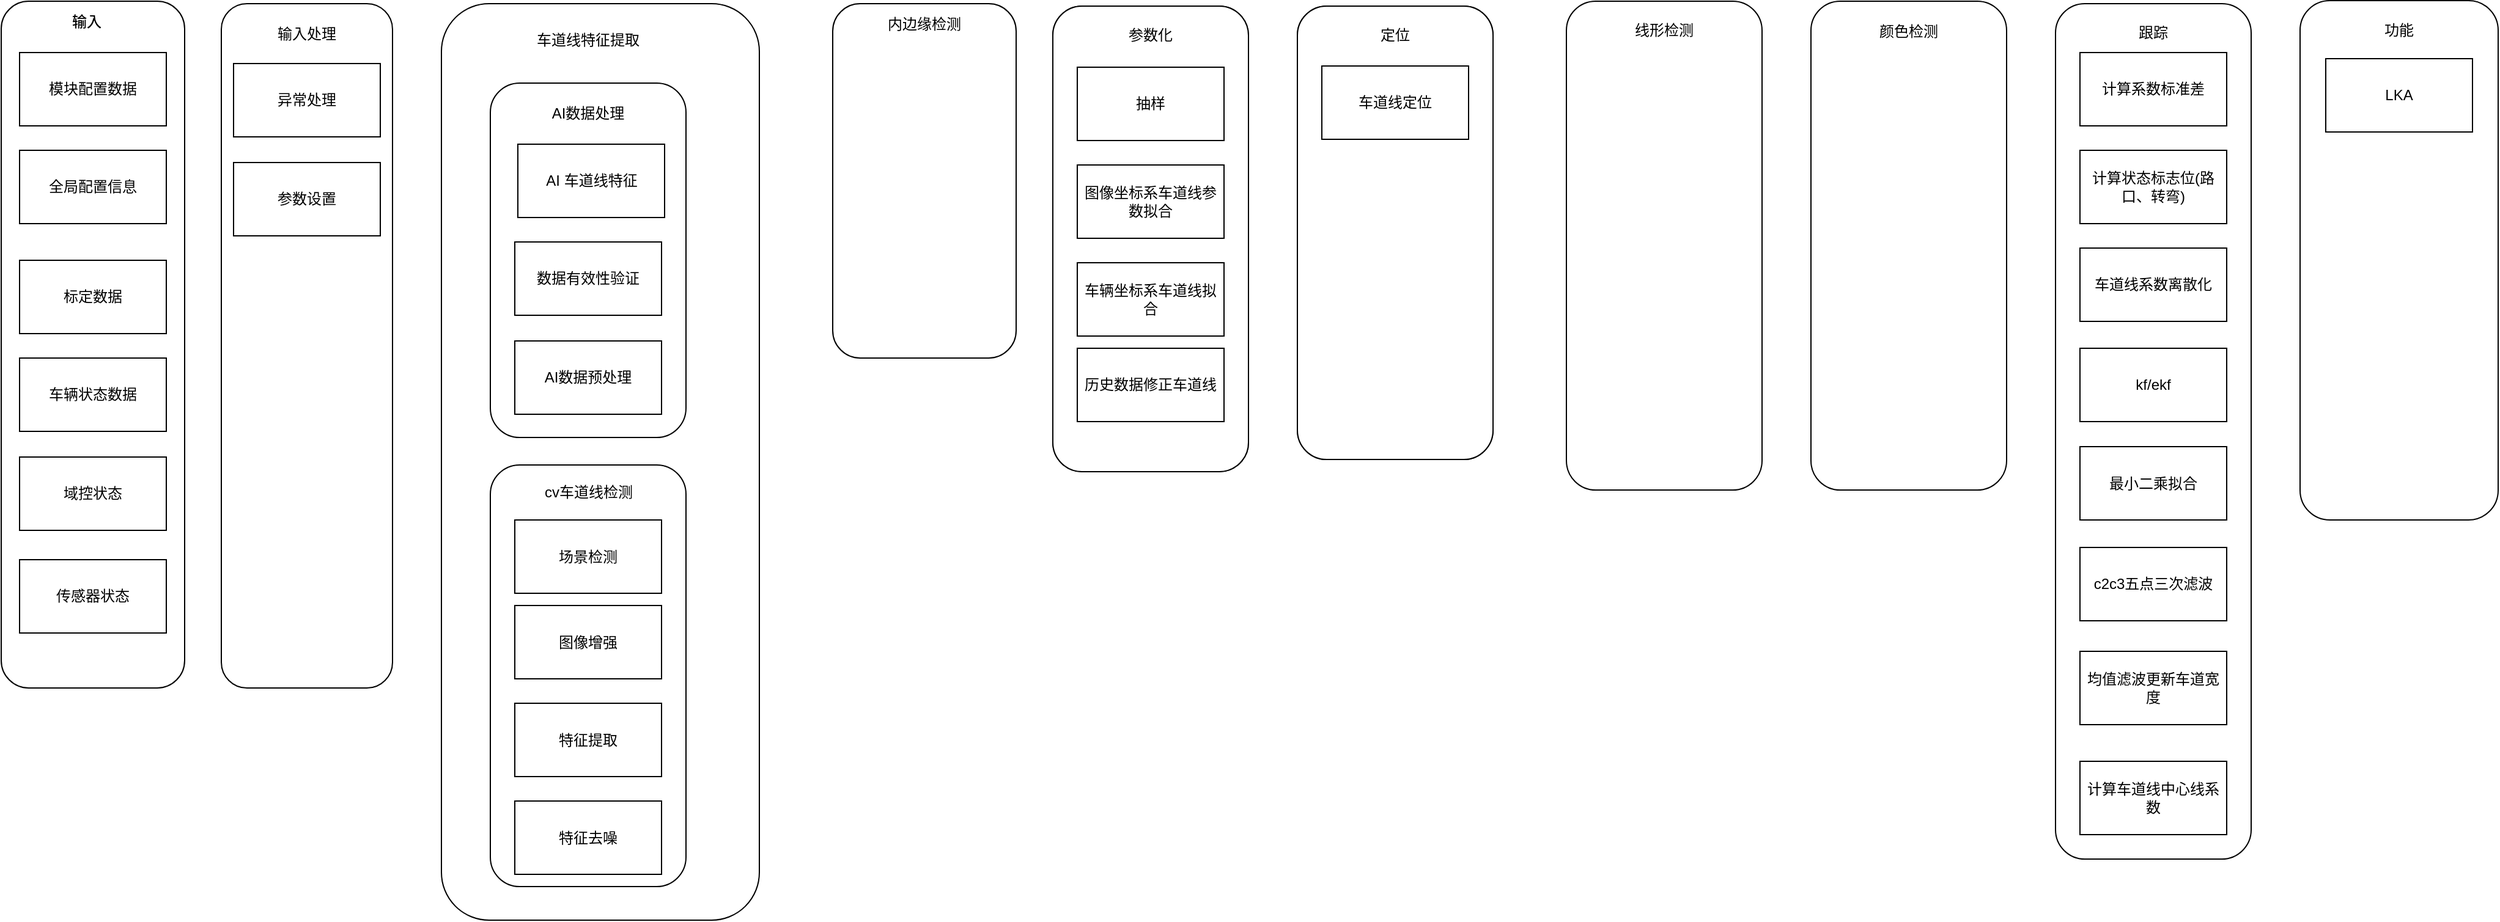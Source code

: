 <mxfile version="16.2.4" type="github">
  <diagram id="SdjUZ_nZgxTXJaho-sEl" name="第 1 页">
    <mxGraphModel dx="1221" dy="631" grid="1" gridSize="10" guides="1" tooltips="1" connect="1" arrows="1" fold="1" page="1" pageScale="1" pageWidth="827" pageHeight="1169" math="0" shadow="0">
      <root>
        <mxCell id="0" />
        <mxCell id="1" parent="0" />
        <mxCell id="K2Hh94zeVfcskBb1O2Ww-45" value="" style="rounded=1;whiteSpace=wrap;html=1;" vertex="1" parent="1">
          <mxGeometry x="480" y="80" width="260" height="750" as="geometry" />
        </mxCell>
        <mxCell id="fKOg9SKyoz2mw3y8TqCJ-18" value="" style="rounded=1;whiteSpace=wrap;html=1;" parent="1" vertex="1">
          <mxGeometry x="120" y="78" width="150" height="562" as="geometry" />
        </mxCell>
        <mxCell id="R1_P9dPjUKiN731K27Q3-37" value="" style="rounded=1;whiteSpace=wrap;html=1;" parent="1" vertex="1">
          <mxGeometry x="1180" y="82" width="160" height="371" as="geometry" />
        </mxCell>
        <mxCell id="R1_P9dPjUKiN731K27Q3-36" value="" style="rounded=1;whiteSpace=wrap;html=1;" parent="1" vertex="1">
          <mxGeometry x="980" y="82" width="160" height="381" as="geometry" />
        </mxCell>
        <mxCell id="R1_P9dPjUKiN731K27Q3-35" value="" style="rounded=1;whiteSpace=wrap;html=1;" parent="1" vertex="1">
          <mxGeometry x="800" y="80" width="150" height="290" as="geometry" />
        </mxCell>
        <mxCell id="R1_P9dPjUKiN731K27Q3-21" value="内边缘检测" style="text;html=1;strokeColor=none;fillColor=none;align=center;verticalAlign=middle;whiteSpace=wrap;rounded=0;" parent="1" vertex="1">
          <mxGeometry x="835" y="82" width="80" height="30" as="geometry" />
        </mxCell>
        <mxCell id="R1_P9dPjUKiN731K27Q3-23" value="参数化" style="text;html=1;strokeColor=none;fillColor=none;align=center;verticalAlign=middle;whiteSpace=wrap;rounded=0;" parent="1" vertex="1">
          <mxGeometry x="1030" y="91" width="60" height="30" as="geometry" />
        </mxCell>
        <mxCell id="R1_P9dPjUKiN731K27Q3-24" value="抽样" style="rounded=0;whiteSpace=wrap;html=1;" parent="1" vertex="1">
          <mxGeometry x="1000" y="132" width="120" height="60" as="geometry" />
        </mxCell>
        <mxCell id="R1_P9dPjUKiN731K27Q3-25" value="图像坐标系车道线参数拟合" style="rounded=0;whiteSpace=wrap;html=1;" parent="1" vertex="1">
          <mxGeometry x="1000" y="212" width="120" height="60" as="geometry" />
        </mxCell>
        <mxCell id="R1_P9dPjUKiN731K27Q3-26" value="车辆坐标系车道线拟合" style="rounded=0;whiteSpace=wrap;html=1;" parent="1" vertex="1">
          <mxGeometry x="1000" y="292" width="120" height="60" as="geometry" />
        </mxCell>
        <mxCell id="R1_P9dPjUKiN731K27Q3-27" value="历史数据修正车道线" style="rounded=0;whiteSpace=wrap;html=1;" parent="1" vertex="1">
          <mxGeometry x="1000" y="362" width="120" height="60" as="geometry" />
        </mxCell>
        <mxCell id="R1_P9dPjUKiN731K27Q3-29" value="定位" style="text;html=1;strokeColor=none;fillColor=none;align=center;verticalAlign=middle;whiteSpace=wrap;rounded=0;" parent="1" vertex="1">
          <mxGeometry x="1230" y="91" width="60" height="30" as="geometry" />
        </mxCell>
        <mxCell id="R1_P9dPjUKiN731K27Q3-30" value="车道线定位" style="rounded=0;whiteSpace=wrap;html=1;" parent="1" vertex="1">
          <mxGeometry x="1200" y="131" width="120" height="60" as="geometry" />
        </mxCell>
        <mxCell id="R1_P9dPjUKiN731K27Q3-42" value="输入" style="text;html=1;strokeColor=none;fillColor=none;align=center;verticalAlign=middle;whiteSpace=wrap;rounded=0;" parent="1" vertex="1">
          <mxGeometry x="160" y="80" width="60" height="30" as="geometry" />
        </mxCell>
        <mxCell id="fKOg9SKyoz2mw3y8TqCJ-1" value="" style="rounded=1;whiteSpace=wrap;html=1;" parent="1" vertex="1">
          <mxGeometry x="1800" y="80" width="160" height="700" as="geometry" />
        </mxCell>
        <mxCell id="fKOg9SKyoz2mw3y8TqCJ-2" value="" style="rounded=1;whiteSpace=wrap;html=1;" parent="1" vertex="1">
          <mxGeometry x="1180" y="82" width="160" height="371" as="geometry" />
        </mxCell>
        <mxCell id="fKOg9SKyoz2mw3y8TqCJ-3" value="" style="rounded=1;whiteSpace=wrap;html=1;" parent="1" vertex="1">
          <mxGeometry x="980" y="82" width="160" height="381" as="geometry" />
        </mxCell>
        <mxCell id="fKOg9SKyoz2mw3y8TqCJ-9" value="参数化" style="text;html=1;strokeColor=none;fillColor=none;align=center;verticalAlign=middle;whiteSpace=wrap;rounded=0;" parent="1" vertex="1">
          <mxGeometry x="1030" y="91" width="60" height="30" as="geometry" />
        </mxCell>
        <mxCell id="fKOg9SKyoz2mw3y8TqCJ-10" value="抽样" style="rounded=0;whiteSpace=wrap;html=1;" parent="1" vertex="1">
          <mxGeometry x="1000" y="132" width="120" height="60" as="geometry" />
        </mxCell>
        <mxCell id="fKOg9SKyoz2mw3y8TqCJ-11" value="图像坐标系车道线参数拟合" style="rounded=0;whiteSpace=wrap;html=1;" parent="1" vertex="1">
          <mxGeometry x="1000" y="212" width="120" height="60" as="geometry" />
        </mxCell>
        <mxCell id="fKOg9SKyoz2mw3y8TqCJ-12" value="车辆坐标系车道线拟合" style="rounded=0;whiteSpace=wrap;html=1;" parent="1" vertex="1">
          <mxGeometry x="1000" y="292" width="120" height="60" as="geometry" />
        </mxCell>
        <mxCell id="fKOg9SKyoz2mw3y8TqCJ-13" value="历史数据修正车道线" style="rounded=0;whiteSpace=wrap;html=1;" parent="1" vertex="1">
          <mxGeometry x="1000" y="362" width="120" height="60" as="geometry" />
        </mxCell>
        <mxCell id="fKOg9SKyoz2mw3y8TqCJ-14" value="定位" style="text;html=1;strokeColor=none;fillColor=none;align=center;verticalAlign=middle;whiteSpace=wrap;rounded=0;" parent="1" vertex="1">
          <mxGeometry x="1230" y="91" width="60" height="30" as="geometry" />
        </mxCell>
        <mxCell id="fKOg9SKyoz2mw3y8TqCJ-15" value="车道线定位" style="rounded=0;whiteSpace=wrap;html=1;" parent="1" vertex="1">
          <mxGeometry x="1200" y="131" width="120" height="60" as="geometry" />
        </mxCell>
        <mxCell id="fKOg9SKyoz2mw3y8TqCJ-16" value="跟踪" style="text;html=1;strokeColor=none;fillColor=none;align=center;verticalAlign=middle;whiteSpace=wrap;rounded=0;" parent="1" vertex="1">
          <mxGeometry x="1850" y="89" width="60" height="30" as="geometry" />
        </mxCell>
        <mxCell id="fKOg9SKyoz2mw3y8TqCJ-19" value="输入" style="text;html=1;strokeColor=none;fillColor=none;align=center;verticalAlign=middle;whiteSpace=wrap;rounded=0;" parent="1" vertex="1">
          <mxGeometry x="160" y="80" width="60" height="30" as="geometry" />
        </mxCell>
        <mxCell id="JcJchZ4IYqSIbsga3KMb-3" value="" style="rounded=1;whiteSpace=wrap;html=1;" parent="1" vertex="1">
          <mxGeometry x="1400" y="78" width="160" height="400" as="geometry" />
        </mxCell>
        <mxCell id="JcJchZ4IYqSIbsga3KMb-4" value="线形检测" style="text;html=1;strokeColor=none;fillColor=none;align=center;verticalAlign=middle;whiteSpace=wrap;rounded=0;" parent="1" vertex="1">
          <mxGeometry x="1450" y="87" width="60" height="30" as="geometry" />
        </mxCell>
        <mxCell id="JcJchZ4IYqSIbsga3KMb-5" value="" style="rounded=1;whiteSpace=wrap;html=1;" parent="1" vertex="1">
          <mxGeometry x="1600" y="78" width="160" height="400" as="geometry" />
        </mxCell>
        <mxCell id="JcJchZ4IYqSIbsga3KMb-6" value="颜色检测" style="text;html=1;strokeColor=none;fillColor=none;align=center;verticalAlign=middle;whiteSpace=wrap;rounded=0;" parent="1" vertex="1">
          <mxGeometry x="1650" y="88" width="60" height="30" as="geometry" />
        </mxCell>
        <mxCell id="JcJchZ4IYqSIbsga3KMb-7" value="" style="rounded=1;whiteSpace=wrap;html=1;" parent="1" vertex="1">
          <mxGeometry x="520" y="457.5" width="160" height="345" as="geometry" />
        </mxCell>
        <mxCell id="K2Hh94zeVfcskBb1O2Ww-1" value="cv车道线检测" style="text;html=1;strokeColor=none;fillColor=none;align=center;verticalAlign=middle;whiteSpace=wrap;rounded=0;" vertex="1" parent="1">
          <mxGeometry x="557.5" y="465" width="85" height="30" as="geometry" />
        </mxCell>
        <mxCell id="K2Hh94zeVfcskBb1O2Ww-13" value="模块配置数据" style="rounded=0;whiteSpace=wrap;html=1;" vertex="1" parent="1">
          <mxGeometry x="135" y="120" width="120" height="60" as="geometry" />
        </mxCell>
        <mxCell id="K2Hh94zeVfcskBb1O2Ww-14" value="全局配置信息" style="rounded=0;whiteSpace=wrap;html=1;" vertex="1" parent="1">
          <mxGeometry x="135" y="200" width="120" height="60" as="geometry" />
        </mxCell>
        <mxCell id="K2Hh94zeVfcskBb1O2Ww-17" value="标定数据" style="rounded=0;whiteSpace=wrap;html=1;" vertex="1" parent="1">
          <mxGeometry x="135" y="290" width="120" height="60" as="geometry" />
        </mxCell>
        <mxCell id="K2Hh94zeVfcskBb1O2Ww-18" value="" style="group" vertex="1" connectable="0" parent="1">
          <mxGeometry x="520" y="145" width="160" height="290" as="geometry" />
        </mxCell>
        <mxCell id="R1_P9dPjUKiN731K27Q3-34" value="" style="rounded=1;whiteSpace=wrap;html=1;" parent="K2Hh94zeVfcskBb1O2Ww-18" vertex="1">
          <mxGeometry width="160" height="290" as="geometry" />
        </mxCell>
        <mxCell id="R1_P9dPjUKiN731K27Q3-12" value="AI数据预处理" style="rounded=0;whiteSpace=wrap;html=1;" parent="K2Hh94zeVfcskBb1O2Ww-18" vertex="1">
          <mxGeometry x="20" y="211" width="120" height="60" as="geometry" />
        </mxCell>
        <mxCell id="R1_P9dPjUKiN731K27Q3-39" value="数据有效性验证" style="rounded=0;whiteSpace=wrap;html=1;" parent="K2Hh94zeVfcskBb1O2Ww-18" vertex="1">
          <mxGeometry x="20" y="130" width="120" height="60" as="geometry" />
        </mxCell>
        <mxCell id="fKOg9SKyoz2mw3y8TqCJ-6" value="AI数据处理" style="text;html=1;strokeColor=none;fillColor=none;align=center;verticalAlign=middle;whiteSpace=wrap;rounded=0;" parent="K2Hh94zeVfcskBb1O2Ww-18" vertex="1">
          <mxGeometry x="40" y="10" width="80" height="30" as="geometry" />
        </mxCell>
        <mxCell id="K2Hh94zeVfcskBb1O2Ww-15" value="AI 车道线特征" style="rounded=0;whiteSpace=wrap;html=1;" vertex="1" parent="K2Hh94zeVfcskBb1O2Ww-18">
          <mxGeometry x="22.5" y="50" width="120" height="60" as="geometry" />
        </mxCell>
        <mxCell id="K2Hh94zeVfcskBb1O2Ww-24" value="场景检测" style="rounded=0;whiteSpace=wrap;html=1;" vertex="1" parent="1">
          <mxGeometry x="540" y="502.5" width="120" height="60" as="geometry" />
        </mxCell>
        <mxCell id="K2Hh94zeVfcskBb1O2Ww-25" value="特征提取" style="rounded=0;whiteSpace=wrap;html=1;" vertex="1" parent="1">
          <mxGeometry x="540" y="652.5" width="120" height="60" as="geometry" />
        </mxCell>
        <mxCell id="K2Hh94zeVfcskBb1O2Ww-26" value="特征去噪" style="rounded=0;whiteSpace=wrap;html=1;" vertex="1" parent="1">
          <mxGeometry x="540" y="732.5" width="120" height="60" as="geometry" />
        </mxCell>
        <mxCell id="K2Hh94zeVfcskBb1O2Ww-27" value="图像增强" style="rounded=0;whiteSpace=wrap;html=1;" vertex="1" parent="1">
          <mxGeometry x="540" y="572.5" width="120" height="60" as="geometry" />
        </mxCell>
        <mxCell id="K2Hh94zeVfcskBb1O2Ww-34" value="车辆状态数据" style="rounded=0;whiteSpace=wrap;html=1;" vertex="1" parent="1">
          <mxGeometry x="135" y="370" width="120" height="60" as="geometry" />
        </mxCell>
        <mxCell id="K2Hh94zeVfcskBb1O2Ww-38" value="域控状态" style="rounded=0;whiteSpace=wrap;html=1;" vertex="1" parent="1">
          <mxGeometry x="135" y="451" width="120" height="60" as="geometry" />
        </mxCell>
        <mxCell id="K2Hh94zeVfcskBb1O2Ww-39" value="传感器状态" style="rounded=0;whiteSpace=wrap;html=1;" vertex="1" parent="1">
          <mxGeometry x="135" y="535" width="120" height="60" as="geometry" />
        </mxCell>
        <mxCell id="K2Hh94zeVfcskBb1O2Ww-41" value="" style="rounded=1;whiteSpace=wrap;html=1;" vertex="1" parent="1">
          <mxGeometry x="300" y="80" width="140" height="560" as="geometry" />
        </mxCell>
        <mxCell id="K2Hh94zeVfcskBb1O2Ww-42" value="输入处理" style="text;html=1;strokeColor=none;fillColor=none;align=center;verticalAlign=middle;whiteSpace=wrap;rounded=0;" vertex="1" parent="1">
          <mxGeometry x="340" y="90" width="60" height="30" as="geometry" />
        </mxCell>
        <mxCell id="K2Hh94zeVfcskBb1O2Ww-43" value="异常处理" style="rounded=0;whiteSpace=wrap;html=1;" vertex="1" parent="1">
          <mxGeometry x="310" y="129" width="120" height="60" as="geometry" />
        </mxCell>
        <mxCell id="K2Hh94zeVfcskBb1O2Ww-44" value="参数设置" style="rounded=0;whiteSpace=wrap;html=1;" vertex="1" parent="1">
          <mxGeometry x="310" y="210" width="120" height="60" as="geometry" />
        </mxCell>
        <mxCell id="K2Hh94zeVfcskBb1O2Ww-46" value="车道线特征提取" style="text;html=1;strokeColor=none;fillColor=none;align=center;verticalAlign=middle;whiteSpace=wrap;rounded=0;" vertex="1" parent="1">
          <mxGeometry x="555" y="95" width="90" height="30" as="geometry" />
        </mxCell>
        <mxCell id="K2Hh94zeVfcskBb1O2Ww-47" value="计算系数标准差" style="rounded=0;whiteSpace=wrap;html=1;" vertex="1" parent="1">
          <mxGeometry x="1820" y="120" width="120" height="60" as="geometry" />
        </mxCell>
        <mxCell id="K2Hh94zeVfcskBb1O2Ww-48" value="计算状态标志位(路口、转弯)" style="rounded=0;whiteSpace=wrap;html=1;" vertex="1" parent="1">
          <mxGeometry x="1820" y="200" width="120" height="60" as="geometry" />
        </mxCell>
        <mxCell id="K2Hh94zeVfcskBb1O2Ww-49" value="车道线系数离散化" style="rounded=0;whiteSpace=wrap;html=1;" vertex="1" parent="1">
          <mxGeometry x="1820" y="280" width="120" height="60" as="geometry" />
        </mxCell>
        <mxCell id="K2Hh94zeVfcskBb1O2Ww-50" value="kf/ekf" style="rounded=0;whiteSpace=wrap;html=1;" vertex="1" parent="1">
          <mxGeometry x="1820" y="362" width="120" height="60" as="geometry" />
        </mxCell>
        <mxCell id="K2Hh94zeVfcskBb1O2Ww-51" value="最小二乘拟合" style="rounded=0;whiteSpace=wrap;html=1;" vertex="1" parent="1">
          <mxGeometry x="1820" y="442.5" width="120" height="60" as="geometry" />
        </mxCell>
        <mxCell id="K2Hh94zeVfcskBb1O2Ww-52" value="c2c3五点三次滤波" style="rounded=0;whiteSpace=wrap;html=1;" vertex="1" parent="1">
          <mxGeometry x="1820" y="525" width="120" height="60" as="geometry" />
        </mxCell>
        <mxCell id="K2Hh94zeVfcskBb1O2Ww-53" value="均值滤波更新车道宽度" style="rounded=0;whiteSpace=wrap;html=1;" vertex="1" parent="1">
          <mxGeometry x="1820" y="610" width="120" height="60" as="geometry" />
        </mxCell>
        <mxCell id="K2Hh94zeVfcskBb1O2Ww-54" value="计算车道线中心线系数" style="rounded=0;whiteSpace=wrap;html=1;" vertex="1" parent="1">
          <mxGeometry x="1820" y="700" width="120" height="60" as="geometry" />
        </mxCell>
        <mxCell id="K2Hh94zeVfcskBb1O2Ww-55" value="" style="rounded=1;whiteSpace=wrap;html=1;" vertex="1" parent="1">
          <mxGeometry x="2000" y="77.5" width="162" height="425" as="geometry" />
        </mxCell>
        <mxCell id="K2Hh94zeVfcskBb1O2Ww-56" value="功能" style="text;html=1;strokeColor=none;fillColor=none;align=center;verticalAlign=middle;whiteSpace=wrap;rounded=0;" vertex="1" parent="1">
          <mxGeometry x="2051" y="87" width="60" height="30" as="geometry" />
        </mxCell>
        <mxCell id="K2Hh94zeVfcskBb1O2Ww-57" value="LKA" style="rounded=0;whiteSpace=wrap;html=1;" vertex="1" parent="1">
          <mxGeometry x="2021" y="125" width="120" height="60" as="geometry" />
        </mxCell>
      </root>
    </mxGraphModel>
  </diagram>
</mxfile>
